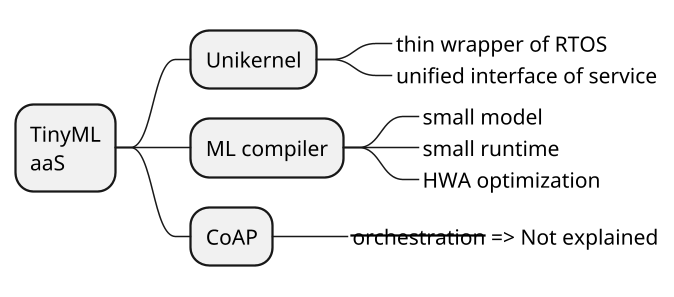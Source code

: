 @startmindmap
scale 1.5

* TinyML\naaS
** Unikernel
***_ thin wrapper of RTOS
***_ unified interface of service
** ML compiler
***_ small model
***_ small runtime
***_ HWA optimization
** CoAP
***_ <s>orchestration</s> => Not explained

@endmindmap
